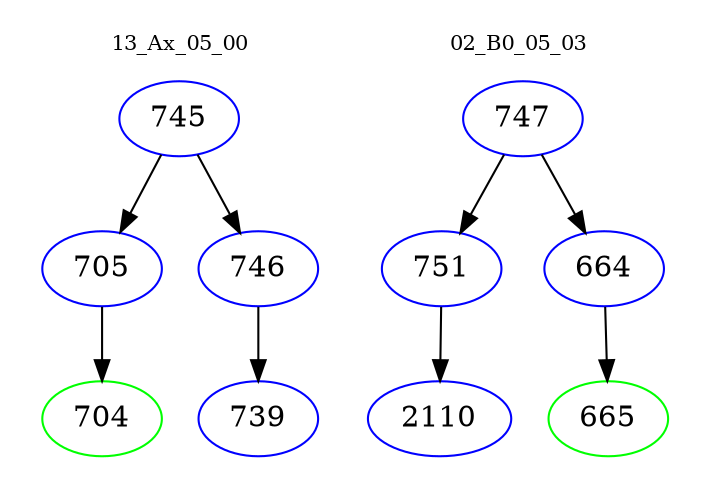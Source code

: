 digraph{
subgraph cluster_0 {
color = white
label = "13_Ax_05_00";
fontsize=10;
T0_745 [label="745", color="blue"]
T0_745 -> T0_705 [color="black"]
T0_705 [label="705", color="blue"]
T0_705 -> T0_704 [color="black"]
T0_704 [label="704", color="green"]
T0_745 -> T0_746 [color="black"]
T0_746 [label="746", color="blue"]
T0_746 -> T0_739 [color="black"]
T0_739 [label="739", color="blue"]
}
subgraph cluster_1 {
color = white
label = "02_B0_05_03";
fontsize=10;
T1_747 [label="747", color="blue"]
T1_747 -> T1_751 [color="black"]
T1_751 [label="751", color="blue"]
T1_751 -> T1_2110 [color="black"]
T1_2110 [label="2110", color="blue"]
T1_747 -> T1_664 [color="black"]
T1_664 [label="664", color="blue"]
T1_664 -> T1_665 [color="black"]
T1_665 [label="665", color="green"]
}
}
